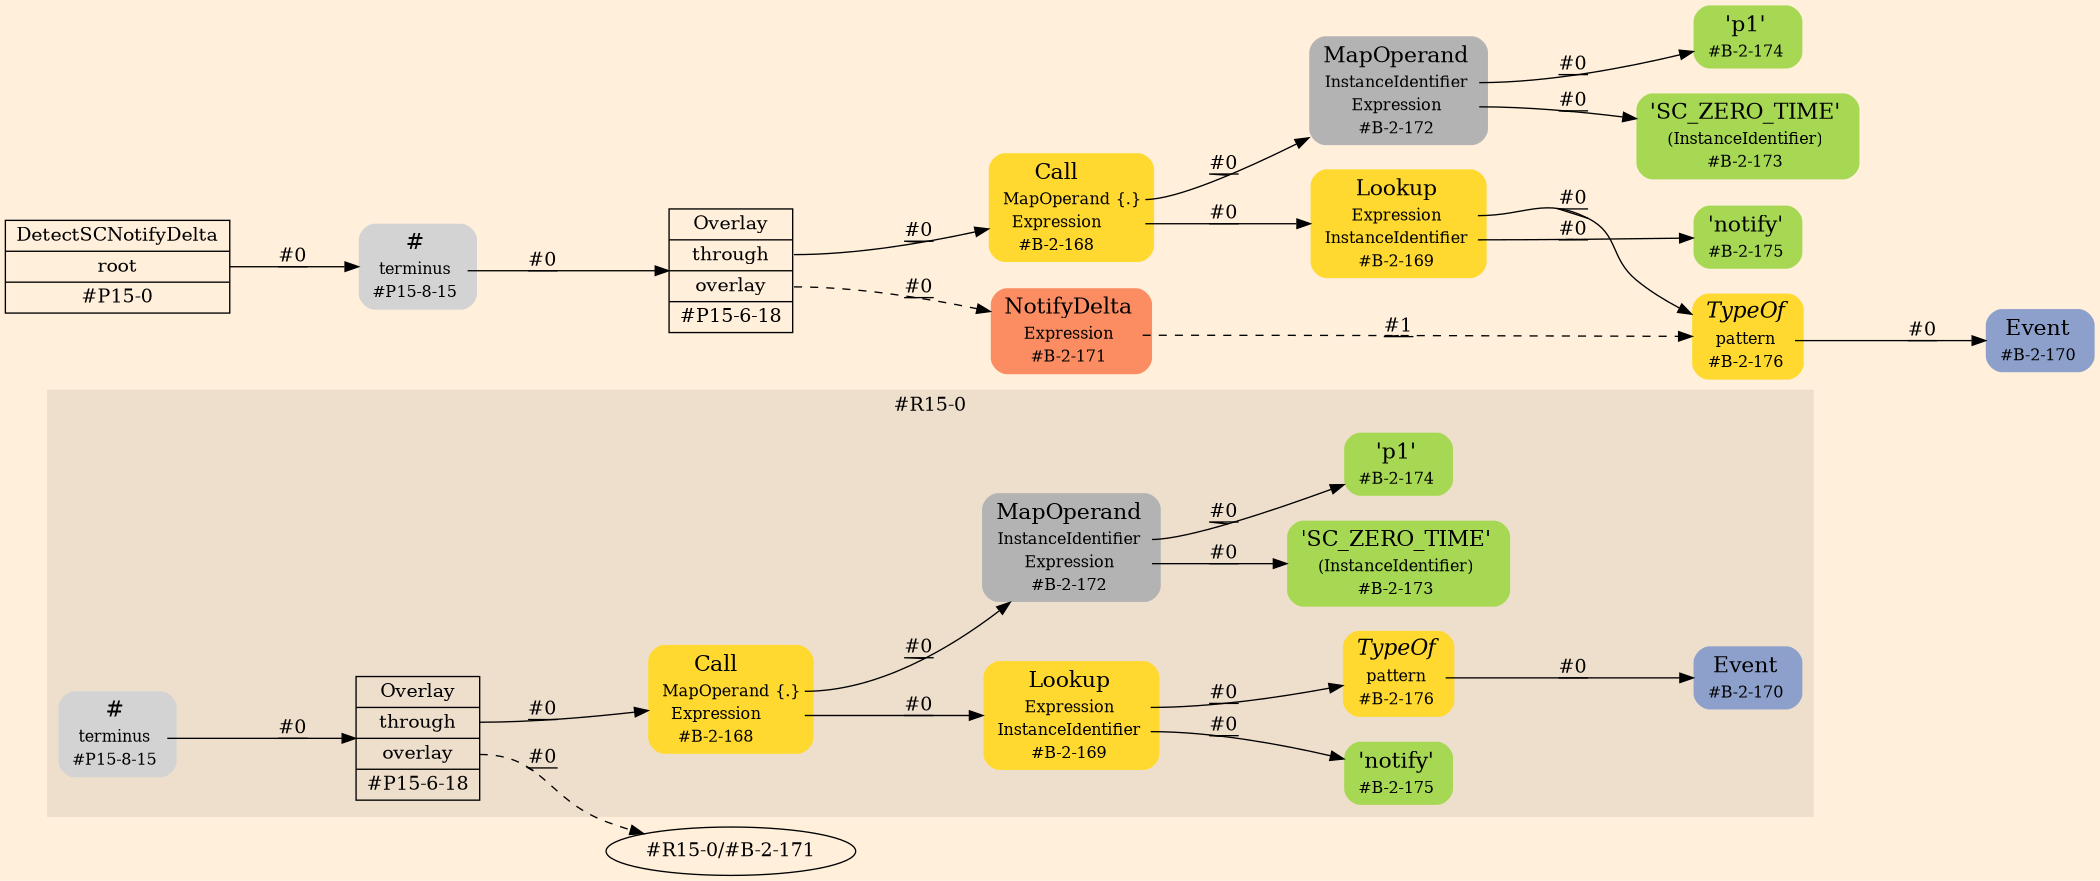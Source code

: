 digraph Inferno {
graph [
rankdir = "LR"
ranksep = 1.0
size = "14,20"
bgcolor = antiquewhite1
color = black
fontcolor = black
];
node [
];
subgraph "cluster#R15-0" {
label = "#R15-0"
style = "filled"
color = antiquewhite2
"#R15-0/#B-2-173" [
shape = "plaintext"
fillcolor = "/set28/5"
label = <<TABLE BORDER="0" CELLBORDER="0" CELLSPACING="0">
 <TR>
  <TD><FONT POINT-SIZE="16.0">'SC_ZERO_TIME'</FONT></TD>
  <TD></TD>
 </TR>
 <TR>
  <TD>(InstanceIdentifier)</TD>
  <TD PORT="port0"></TD>
 </TR>
 <TR>
  <TD>#B-2-173</TD>
  <TD PORT="port1"></TD>
 </TR>
</TABLE>>
style = "rounded,filled"
fontsize = "12"
];
"#R15-0/#B-2-172" [
shape = "plaintext"
fillcolor = "/set28/8"
label = <<TABLE BORDER="0" CELLBORDER="0" CELLSPACING="0">
 <TR>
  <TD><FONT POINT-SIZE="16.0">MapOperand</FONT></TD>
  <TD></TD>
 </TR>
 <TR>
  <TD>InstanceIdentifier</TD>
  <TD PORT="port0"></TD>
 </TR>
 <TR>
  <TD>Expression</TD>
  <TD PORT="port1"></TD>
 </TR>
 <TR>
  <TD>#B-2-172</TD>
  <TD PORT="port2"></TD>
 </TR>
</TABLE>>
style = "rounded,filled"
fontsize = "12"
];
"#R15-0/#B-2-174" [
shape = "plaintext"
fillcolor = "/set28/5"
label = <<TABLE BORDER="0" CELLBORDER="0" CELLSPACING="0">
 <TR>
  <TD><FONT POINT-SIZE="16.0">'p1'</FONT></TD>
  <TD></TD>
 </TR>
 <TR>
  <TD>#B-2-174</TD>
  <TD PORT="port0"></TD>
 </TR>
</TABLE>>
style = "rounded,filled"
fontsize = "12"
];
"#R15-0/#P15-6-18" [
shape = "record"
fillcolor = antiquewhite2
label = "<fixed> Overlay | <port0> through | <port1> overlay | <port2> #P15-6-18"
style = "filled"
fontsize = "14"
color = black
fontcolor = black
];
"#R15-0/#B-2-170" [
shape = "plaintext"
fillcolor = "/set28/3"
label = <<TABLE BORDER="0" CELLBORDER="0" CELLSPACING="0">
 <TR>
  <TD><FONT POINT-SIZE="16.0">Event</FONT></TD>
  <TD></TD>
 </TR>
 <TR>
  <TD>#B-2-170</TD>
  <TD PORT="port0"></TD>
 </TR>
</TABLE>>
style = "rounded,filled"
fontsize = "12"
];
"#R15-0/#P15-8-15" [
shape = "plaintext"
label = <<TABLE BORDER="0" CELLBORDER="0" CELLSPACING="0">
 <TR>
  <TD><FONT POINT-SIZE="16.0">#</FONT></TD>
  <TD></TD>
 </TR>
 <TR>
  <TD>terminus</TD>
  <TD PORT="port0"></TD>
 </TR>
 <TR>
  <TD>#P15-8-15</TD>
  <TD PORT="port1"></TD>
 </TR>
</TABLE>>
style = "rounded,filled"
fontsize = "12"
];
"#R15-0/#B-2-175" [
shape = "plaintext"
fillcolor = "/set28/5"
label = <<TABLE BORDER="0" CELLBORDER="0" CELLSPACING="0">
 <TR>
  <TD><FONT POINT-SIZE="16.0">'notify'</FONT></TD>
  <TD></TD>
 </TR>
 <TR>
  <TD>#B-2-175</TD>
  <TD PORT="port0"></TD>
 </TR>
</TABLE>>
style = "rounded,filled"
fontsize = "12"
];
"#R15-0/#B-2-176" [
shape = "plaintext"
fillcolor = "/set28/6"
label = <<TABLE BORDER="0" CELLBORDER="0" CELLSPACING="0">
 <TR>
  <TD><FONT POINT-SIZE="16.0"><I>TypeOf</I></FONT></TD>
  <TD></TD>
 </TR>
 <TR>
  <TD>pattern</TD>
  <TD PORT="port0"></TD>
 </TR>
 <TR>
  <TD>#B-2-176</TD>
  <TD PORT="port1"></TD>
 </TR>
</TABLE>>
style = "rounded,filled"
fontsize = "12"
];
"#R15-0/#B-2-168" [
shape = "plaintext"
fillcolor = "/set28/6"
label = <<TABLE BORDER="0" CELLBORDER="0" CELLSPACING="0">
 <TR>
  <TD><FONT POINT-SIZE="16.0">Call</FONT></TD>
  <TD></TD>
 </TR>
 <TR>
  <TD>MapOperand</TD>
  <TD PORT="port0">{.}</TD>
 </TR>
 <TR>
  <TD>Expression</TD>
  <TD PORT="port1"></TD>
 </TR>
 <TR>
  <TD>#B-2-168</TD>
  <TD PORT="port2"></TD>
 </TR>
</TABLE>>
style = "rounded,filled"
fontsize = "12"
];
"#R15-0/#B-2-169" [
shape = "plaintext"
fillcolor = "/set28/6"
label = <<TABLE BORDER="0" CELLBORDER="0" CELLSPACING="0">
 <TR>
  <TD><FONT POINT-SIZE="16.0">Lookup</FONT></TD>
  <TD></TD>
 </TR>
 <TR>
  <TD>Expression</TD>
  <TD PORT="port0"></TD>
 </TR>
 <TR>
  <TD>InstanceIdentifier</TD>
  <TD PORT="port1"></TD>
 </TR>
 <TR>
  <TD>#B-2-169</TD>
  <TD PORT="port2"></TD>
 </TR>
</TABLE>>
style = "rounded,filled"
fontsize = "12"
];
}
"#R15-0/#B-2-172":port0 -> "#R15-0/#B-2-174" [style="solid"
label = "#0"
decorate = true
color = black
fontcolor = black
];
"#R15-0/#B-2-172":port1 -> "#R15-0/#B-2-173" [style="solid"
label = "#0"
decorate = true
color = black
fontcolor = black
];
"#R15-0/#P15-6-18":port0 -> "#R15-0/#B-2-168" [style="solid"
label = "#0"
decorate = true
color = black
fontcolor = black
];
"#R15-0/#P15-6-18":port1 -> "#R15-0/#B-2-171" [style="dashed"
label = "#0"
decorate = true
color = black
fontcolor = black
];
"#R15-0/#P15-8-15":port0 -> "#R15-0/#P15-6-18" [style="solid"
label = "#0"
decorate = true
color = black
fontcolor = black
];
"#R15-0/#B-2-176":port0 -> "#R15-0/#B-2-170" [style="solid"
label = "#0"
decorate = true
color = black
fontcolor = black
];
"#R15-0/#B-2-168":port0 -> "#R15-0/#B-2-172" [style="solid"
label = "#0"
decorate = true
color = black
fontcolor = black
];
"#R15-0/#B-2-168":port1 -> "#R15-0/#B-2-169" [style="solid"
label = "#0"
decorate = true
color = black
fontcolor = black
];
"#R15-0/#B-2-169":port0 -> "#R15-0/#B-2-176" [style="solid"
label = "#0"
decorate = true
color = black
fontcolor = black
];
"#R15-0/#B-2-169":port1 -> "#R15-0/#B-2-175" [style="solid"
label = "#0"
decorate = true
color = black
fontcolor = black
];
"CR#P15-0" [
shape = "record"
fillcolor = antiquewhite1
label = "<fixed> DetectSCNotifyDelta | <port0> root | <port1> #P15-0"
style = "filled"
fontsize = "14"
color = black
fontcolor = black
];
"#P15-8-15" [
shape = "plaintext"
label = <<TABLE BORDER="0" CELLBORDER="0" CELLSPACING="0">
 <TR>
  <TD><FONT POINT-SIZE="16.0">#</FONT></TD>
  <TD></TD>
 </TR>
 <TR>
  <TD>terminus</TD>
  <TD PORT="port0"></TD>
 </TR>
 <TR>
  <TD>#P15-8-15</TD>
  <TD PORT="port1"></TD>
 </TR>
</TABLE>>
style = "rounded,filled"
fontsize = "12"
];
"#P15-6-18" [
shape = "record"
fillcolor = antiquewhite1
label = "<fixed> Overlay | <port0> through | <port1> overlay | <port2> #P15-6-18"
style = "filled"
fontsize = "14"
color = black
fontcolor = black
];
"#B-2-168" [
shape = "plaintext"
fillcolor = "/set28/6"
label = <<TABLE BORDER="0" CELLBORDER="0" CELLSPACING="0">
 <TR>
  <TD><FONT POINT-SIZE="16.0">Call</FONT></TD>
  <TD></TD>
 </TR>
 <TR>
  <TD>MapOperand</TD>
  <TD PORT="port0">{.}</TD>
 </TR>
 <TR>
  <TD>Expression</TD>
  <TD PORT="port1"></TD>
 </TR>
 <TR>
  <TD>#B-2-168</TD>
  <TD PORT="port2"></TD>
 </TR>
</TABLE>>
style = "rounded,filled"
fontsize = "12"
];
"#B-2-172" [
shape = "plaintext"
fillcolor = "/set28/8"
label = <<TABLE BORDER="0" CELLBORDER="0" CELLSPACING="0">
 <TR>
  <TD><FONT POINT-SIZE="16.0">MapOperand</FONT></TD>
  <TD></TD>
 </TR>
 <TR>
  <TD>InstanceIdentifier</TD>
  <TD PORT="port0"></TD>
 </TR>
 <TR>
  <TD>Expression</TD>
  <TD PORT="port1"></TD>
 </TR>
 <TR>
  <TD>#B-2-172</TD>
  <TD PORT="port2"></TD>
 </TR>
</TABLE>>
style = "rounded,filled"
fontsize = "12"
];
"#B-2-174" [
shape = "plaintext"
fillcolor = "/set28/5"
label = <<TABLE BORDER="0" CELLBORDER="0" CELLSPACING="0">
 <TR>
  <TD><FONT POINT-SIZE="16.0">'p1'</FONT></TD>
  <TD></TD>
 </TR>
 <TR>
  <TD>#B-2-174</TD>
  <TD PORT="port0"></TD>
 </TR>
</TABLE>>
style = "rounded,filled"
fontsize = "12"
];
"#B-2-173" [
shape = "plaintext"
fillcolor = "/set28/5"
label = <<TABLE BORDER="0" CELLBORDER="0" CELLSPACING="0">
 <TR>
  <TD><FONT POINT-SIZE="16.0">'SC_ZERO_TIME'</FONT></TD>
  <TD></TD>
 </TR>
 <TR>
  <TD>(InstanceIdentifier)</TD>
  <TD PORT="port0"></TD>
 </TR>
 <TR>
  <TD>#B-2-173</TD>
  <TD PORT="port1"></TD>
 </TR>
</TABLE>>
style = "rounded,filled"
fontsize = "12"
];
"#B-2-169" [
shape = "plaintext"
fillcolor = "/set28/6"
label = <<TABLE BORDER="0" CELLBORDER="0" CELLSPACING="0">
 <TR>
  <TD><FONT POINT-SIZE="16.0">Lookup</FONT></TD>
  <TD></TD>
 </TR>
 <TR>
  <TD>Expression</TD>
  <TD PORT="port0"></TD>
 </TR>
 <TR>
  <TD>InstanceIdentifier</TD>
  <TD PORT="port1"></TD>
 </TR>
 <TR>
  <TD>#B-2-169</TD>
  <TD PORT="port2"></TD>
 </TR>
</TABLE>>
style = "rounded,filled"
fontsize = "12"
];
"#B-2-176" [
shape = "plaintext"
fillcolor = "/set28/6"
label = <<TABLE BORDER="0" CELLBORDER="0" CELLSPACING="0">
 <TR>
  <TD><FONT POINT-SIZE="16.0"><I>TypeOf</I></FONT></TD>
  <TD></TD>
 </TR>
 <TR>
  <TD>pattern</TD>
  <TD PORT="port0"></TD>
 </TR>
 <TR>
  <TD>#B-2-176</TD>
  <TD PORT="port1"></TD>
 </TR>
</TABLE>>
style = "rounded,filled"
fontsize = "12"
];
"#B-2-170" [
shape = "plaintext"
fillcolor = "/set28/3"
label = <<TABLE BORDER="0" CELLBORDER="0" CELLSPACING="0">
 <TR>
  <TD><FONT POINT-SIZE="16.0">Event</FONT></TD>
  <TD></TD>
 </TR>
 <TR>
  <TD>#B-2-170</TD>
  <TD PORT="port0"></TD>
 </TR>
</TABLE>>
style = "rounded,filled"
fontsize = "12"
];
"#B-2-175" [
shape = "plaintext"
fillcolor = "/set28/5"
label = <<TABLE BORDER="0" CELLBORDER="0" CELLSPACING="0">
 <TR>
  <TD><FONT POINT-SIZE="16.0">'notify'</FONT></TD>
  <TD></TD>
 </TR>
 <TR>
  <TD>#B-2-175</TD>
  <TD PORT="port0"></TD>
 </TR>
</TABLE>>
style = "rounded,filled"
fontsize = "12"
];
"#B-2-171" [
shape = "plaintext"
fillcolor = "/set28/2"
label = <<TABLE BORDER="0" CELLBORDER="0" CELLSPACING="0">
 <TR>
  <TD><FONT POINT-SIZE="16.0">NotifyDelta</FONT></TD>
  <TD></TD>
 </TR>
 <TR>
  <TD>Expression</TD>
  <TD PORT="port0"></TD>
 </TR>
 <TR>
  <TD>#B-2-171</TD>
  <TD PORT="port1"></TD>
 </TR>
</TABLE>>
style = "rounded,filled"
fontsize = "12"
];
"CR#P15-0":port0 -> "#P15-8-15" [style="solid"
label = "#0"
decorate = true
color = black
fontcolor = black
];
"#P15-8-15":port0 -> "#P15-6-18" [style="solid"
label = "#0"
decorate = true
color = black
fontcolor = black
];
"#P15-6-18":port0 -> "#B-2-168" [style="solid"
label = "#0"
decorate = true
color = black
fontcolor = black
];
"#P15-6-18":port1 -> "#B-2-171" [style="dashed"
label = "#0"
decorate = true
color = black
fontcolor = black
];
"#B-2-168":port0 -> "#B-2-172" [style="solid"
label = "#0"
decorate = true
color = black
fontcolor = black
];
"#B-2-168":port1 -> "#B-2-169" [style="solid"
label = "#0"
decorate = true
color = black
fontcolor = black
];
"#B-2-172":port0 -> "#B-2-174" [style="solid"
label = "#0"
decorate = true
color = black
fontcolor = black
];
"#B-2-172":port1 -> "#B-2-173" [style="solid"
label = "#0"
decorate = true
color = black
fontcolor = black
];
"#B-2-169":port0 -> "#B-2-176" [style="solid"
label = "#0"
decorate = true
color = black
fontcolor = black
];
"#B-2-169":port1 -> "#B-2-175" [style="solid"
label = "#0"
decorate = true
color = black
fontcolor = black
];
"#B-2-176":port0 -> "#B-2-170" [style="solid"
label = "#0"
decorate = true
color = black
fontcolor = black
];
"#B-2-171":port0 -> "#B-2-176" [style="dashed"
label = "#1"
decorate = true
color = black
fontcolor = black
];
}
